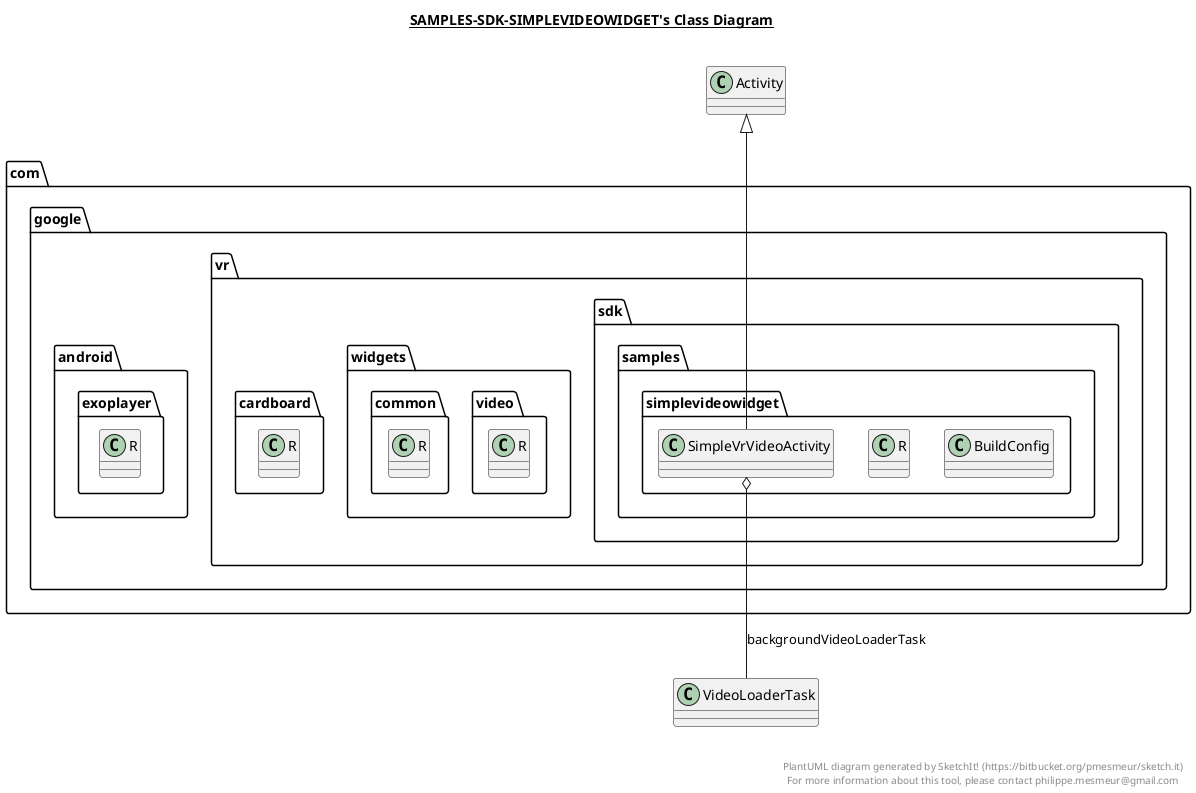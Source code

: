 @startuml

title __SAMPLES-SDK-SIMPLEVIDEOWIDGET's Class Diagram__\n

  package com.google.vr.sdk.samples.simplevideowidget {
    class BuildConfig {
    }
  }
  

  package com.google.vr.sdk.samples.simplevideowidget {
    class BuildConfig {
    }
  }
  

  package com.google.vr.widgets.video {
    class R {
    }
  }
  

  package com.google.vr.cardboard {
    class R {
    }
  }
  

  package com.google.android.exoplayer {
    class R {
    }
  }
  

  package com.google.vr.widgets.common {
    class R {
    }
  }
  

  package com.google.vr.widgets.common {
    class R {
    }
  }
  

  package com.google.vr.cardboard {
    class R {
    }
  }
  

  package com.google.android.exoplayer {
    class R {
    }
  }
  

  package com.google.vr.sdk.samples.simplevideowidget {
    class R {
    }
  }
  

  package com.google.vr.sdk.samples.simplevideowidget {
    class R {
    }
  }
  

  package com.google.vr.widgets.video {
    class R {
    }
  }
  

  package com.google.vr.sdk.samples.simplevideowidget {
    class SimpleVrVideoActivity {
    }
  }
  

  SimpleVrVideoActivity -up-|> Activity
  SimpleVrVideoActivity o-- VideoLoaderTask : backgroundVideoLoaderTask


right footer


PlantUML diagram generated by SketchIt! (https://bitbucket.org/pmesmeur/sketch.it)
For more information about this tool, please contact philippe.mesmeur@gmail.com
endfooter

@enduml
